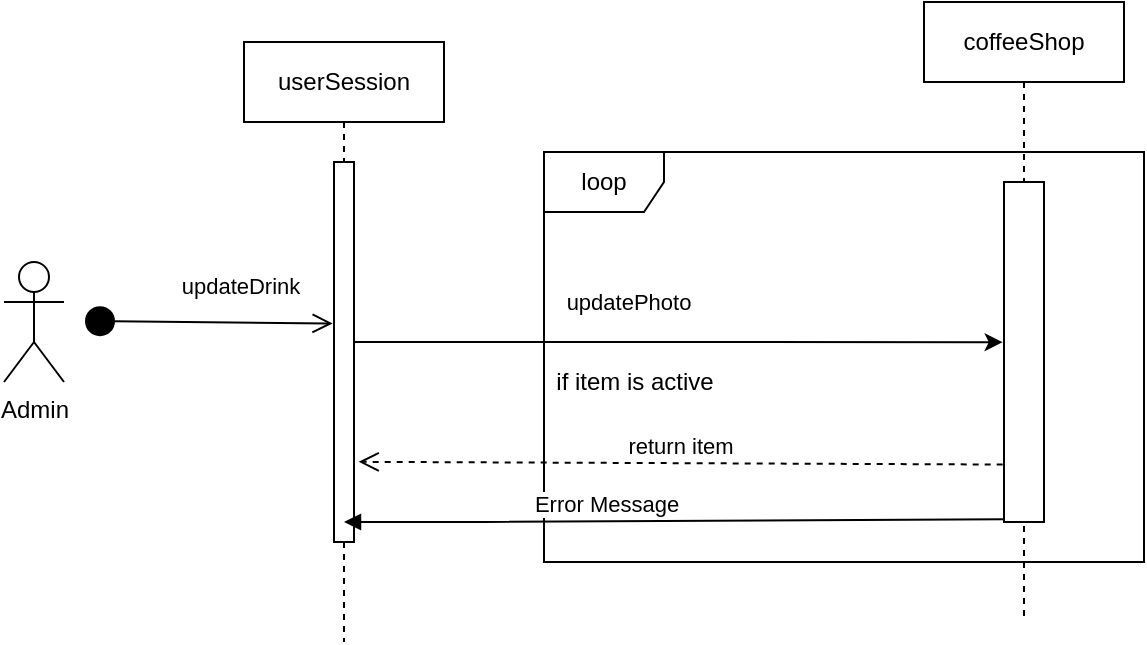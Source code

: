 <mxfile version="17.4.2" type="github">
  <diagram id="KjGTyVRo8gdudTEFM9Ci" name="Page-1">
    <mxGraphModel dx="782" dy="468" grid="1" gridSize="10" guides="1" tooltips="1" connect="1" arrows="1" fold="1" page="1" pageScale="1" pageWidth="850" pageHeight="1100" math="0" shadow="0">
      <root>
        <mxCell id="0" />
        <mxCell id="1" parent="0" />
        <mxCell id="vxb2CrZ4aAHvM40dNzmO-1" value="Admin" style="shape=umlActor;verticalLabelPosition=bottom;verticalAlign=top;html=1;outlineConnect=0;" vertex="1" parent="1">
          <mxGeometry x="40" y="230" width="30" height="60" as="geometry" />
        </mxCell>
        <mxCell id="vxb2CrZ4aAHvM40dNzmO-2" value="updateDrink" style="html=1;verticalAlign=bottom;startArrow=circle;startFill=1;endArrow=open;startSize=6;endSize=8;rounded=0;entryX=-0.067;entryY=0.425;entryDx=0;entryDy=0;entryPerimeter=0;" edge="1" parent="1" target="vxb2CrZ4aAHvM40dNzmO-4">
          <mxGeometry x="0.25" y="10" width="80" relative="1" as="geometry">
            <mxPoint x="80" y="259.5" as="sourcePoint" />
            <mxPoint x="180" y="260" as="targetPoint" />
            <mxPoint y="1" as="offset" />
          </mxGeometry>
        </mxCell>
        <mxCell id="vxb2CrZ4aAHvM40dNzmO-3" value="userSession" style="shape=umlLifeline;perimeter=lifelinePerimeter;whiteSpace=wrap;html=1;container=1;collapsible=0;recursiveResize=0;outlineConnect=0;" vertex="1" parent="1">
          <mxGeometry x="160" y="120" width="100" height="300" as="geometry" />
        </mxCell>
        <mxCell id="vxb2CrZ4aAHvM40dNzmO-4" value="" style="verticalLabelPosition=bottom;verticalAlign=top;html=1;shape=mxgraph.basic.rect;fillColor2=none;strokeWidth=1;size=20;indent=5;" vertex="1" parent="vxb2CrZ4aAHvM40dNzmO-3">
          <mxGeometry x="45" y="60" width="10" height="190" as="geometry" />
        </mxCell>
        <mxCell id="vxb2CrZ4aAHvM40dNzmO-5" value="loop" style="shape=umlFrame;whiteSpace=wrap;html=1;" vertex="1" parent="1">
          <mxGeometry x="310" y="175" width="300" height="205" as="geometry" />
        </mxCell>
        <mxCell id="vxb2CrZ4aAHvM40dNzmO-6" value="updatePhoto" style="edgeStyle=orthogonalEdgeStyle;rounded=0;orthogonalLoop=1;jettySize=auto;html=1;entryX=-0.033;entryY=0.471;entryDx=0;entryDy=0;entryPerimeter=0;" edge="1" parent="1" source="vxb2CrZ4aAHvM40dNzmO-4" target="vxb2CrZ4aAHvM40dNzmO-11">
          <mxGeometry x="-0.154" y="20" relative="1" as="geometry">
            <mxPoint x="350" y="270" as="targetPoint" />
            <Array as="points">
              <mxPoint x="260" y="270" />
              <mxPoint x="260" y="270" />
            </Array>
            <mxPoint as="offset" />
          </mxGeometry>
        </mxCell>
        <mxCell id="vxb2CrZ4aAHvM40dNzmO-8" value="if item is active" style="text;html=1;align=center;verticalAlign=middle;resizable=0;points=[];autosize=1;strokeColor=none;fillColor=none;" vertex="1" parent="1">
          <mxGeometry x="310" y="280" width="90" height="20" as="geometry" />
        </mxCell>
        <mxCell id="vxb2CrZ4aAHvM40dNzmO-9" value="coffeeShop" style="shape=umlLifeline;perimeter=lifelinePerimeter;whiteSpace=wrap;html=1;container=1;collapsible=0;recursiveResize=0;outlineConnect=0;" vertex="1" parent="1">
          <mxGeometry x="500" y="100" width="100" height="310" as="geometry" />
        </mxCell>
        <mxCell id="vxb2CrZ4aAHvM40dNzmO-11" value="" style="verticalLabelPosition=bottom;verticalAlign=top;html=1;shape=mxgraph.basic.rect;fillColor2=none;strokeWidth=1;size=20;indent=5;" vertex="1" parent="1">
          <mxGeometry x="540" y="190" width="20" height="170" as="geometry" />
        </mxCell>
        <mxCell id="vxb2CrZ4aAHvM40dNzmO-12" value="return item" style="html=1;verticalAlign=bottom;endArrow=open;dashed=1;endSize=8;rounded=0;entryX=1.233;entryY=0.789;entryDx=0;entryDy=0;entryPerimeter=0;exitX=-0.033;exitY=0.831;exitDx=0;exitDy=0;exitPerimeter=0;" edge="1" parent="1" source="vxb2CrZ4aAHvM40dNzmO-11" target="vxb2CrZ4aAHvM40dNzmO-4">
          <mxGeometry relative="1" as="geometry">
            <mxPoint x="310" y="330" as="sourcePoint" />
            <mxPoint x="230" y="330" as="targetPoint" />
          </mxGeometry>
        </mxCell>
        <mxCell id="vxb2CrZ4aAHvM40dNzmO-13" value="Error Message" style="html=1;verticalAlign=bottom;endArrow=block;rounded=0;exitX=0;exitY=0.992;exitDx=0;exitDy=0;exitPerimeter=0;" edge="1" parent="1" source="vxb2CrZ4aAHvM40dNzmO-11" target="vxb2CrZ4aAHvM40dNzmO-3">
          <mxGeometry x="0.21" width="80" relative="1" as="geometry">
            <mxPoint x="360" y="240" as="sourcePoint" />
            <mxPoint x="440" y="240" as="targetPoint" />
            <Array as="points">
              <mxPoint x="280" y="360" />
            </Array>
            <mxPoint as="offset" />
          </mxGeometry>
        </mxCell>
      </root>
    </mxGraphModel>
  </diagram>
</mxfile>
